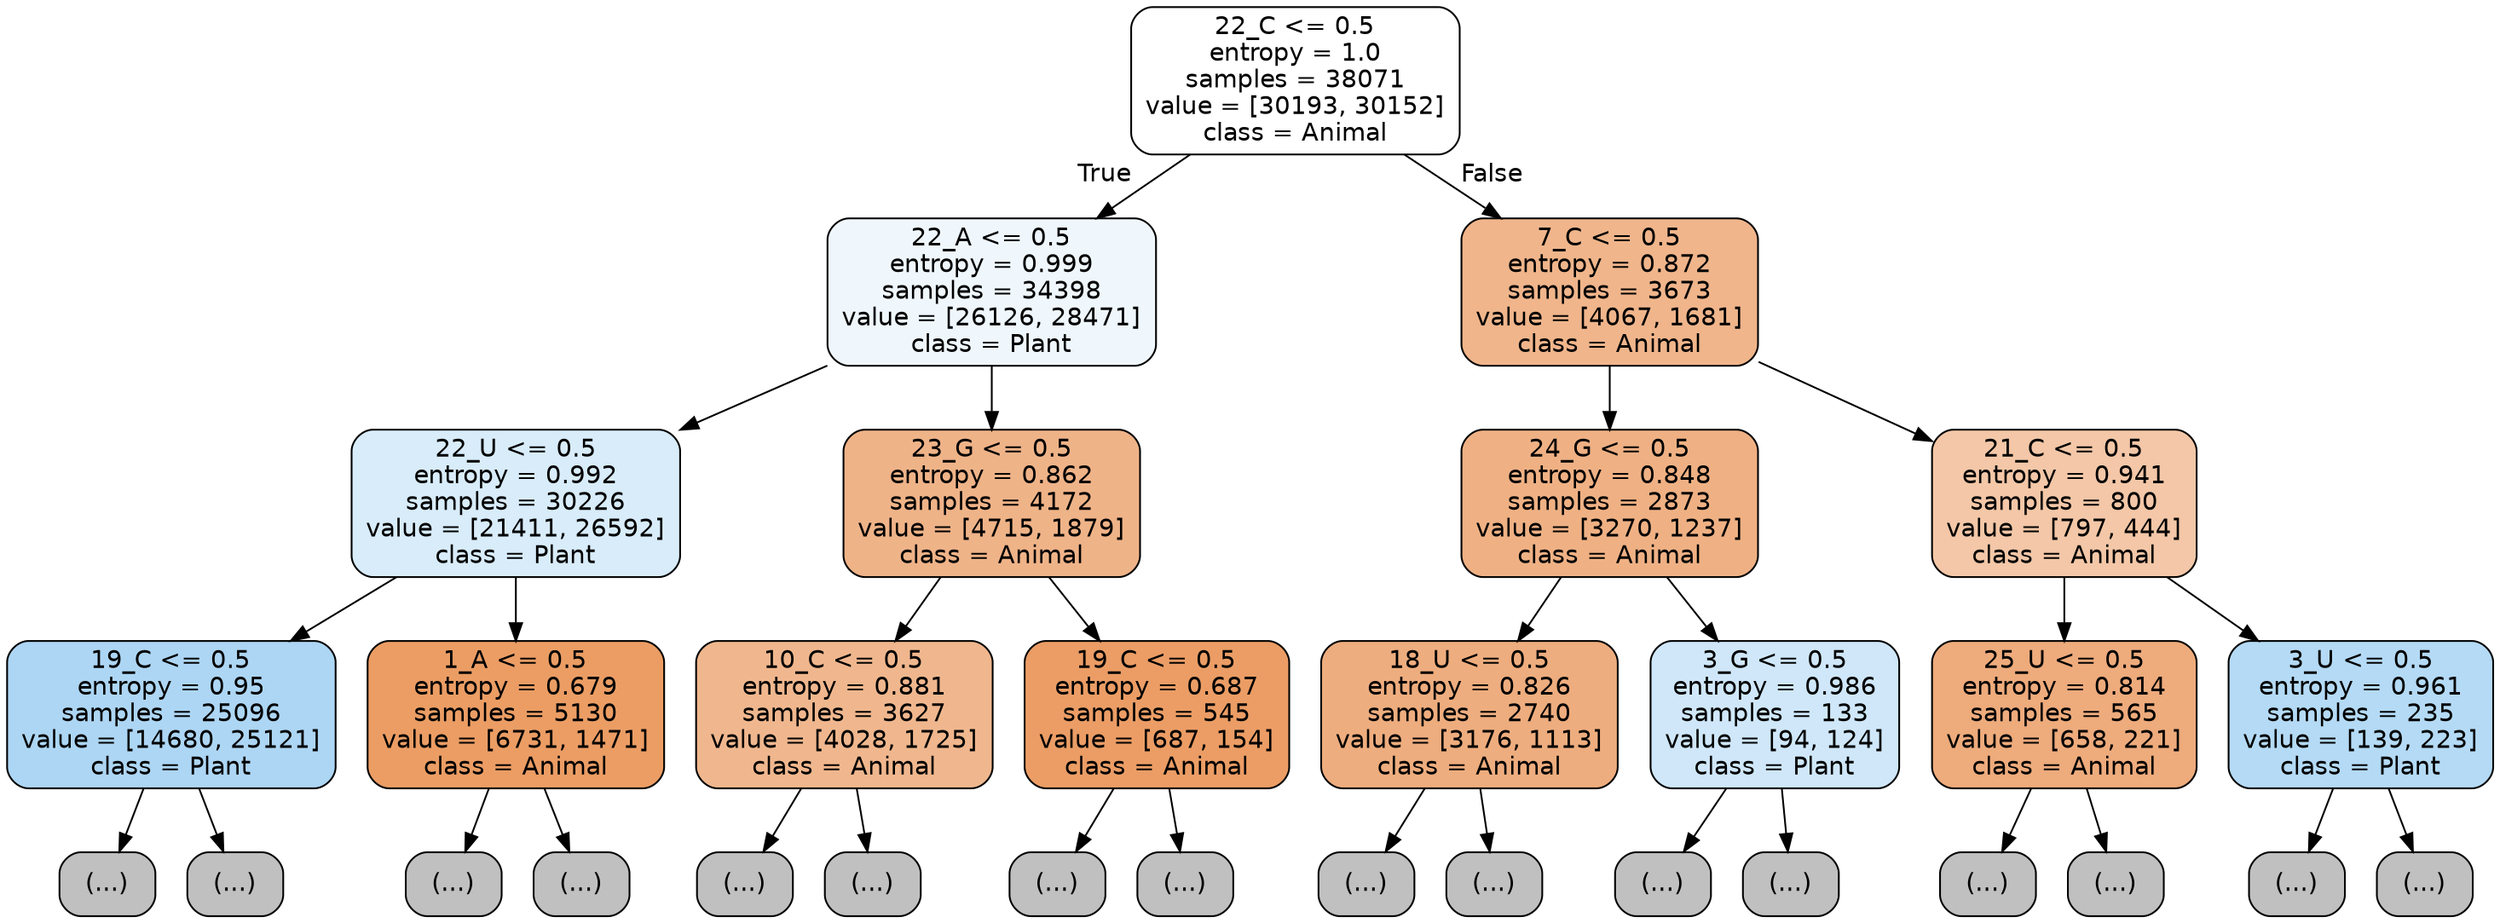 digraph Tree {
node [shape=box, style="filled, rounded", color="black", fontname="helvetica"] ;
edge [fontname="helvetica"] ;
0 [label="22_C <= 0.5\nentropy = 1.0\nsamples = 38071\nvalue = [30193, 30152]\nclass = Animal", fillcolor="#ffffff"] ;
1 [label="22_A <= 0.5\nentropy = 0.999\nsamples = 34398\nvalue = [26126, 28471]\nclass = Plant", fillcolor="#eff7fd"] ;
0 -> 1 [labeldistance=2.5, labelangle=45, headlabel="True"] ;
2 [label="22_U <= 0.5\nentropy = 0.992\nsamples = 30226\nvalue = [21411, 26592]\nclass = Plant", fillcolor="#d8ecfa"] ;
1 -> 2 ;
3 [label="19_C <= 0.5\nentropy = 0.95\nsamples = 25096\nvalue = [14680, 25121]\nclass = Plant", fillcolor="#add6f4"] ;
2 -> 3 ;
4 [label="(...)", fillcolor="#C0C0C0"] ;
3 -> 4 ;
8253 [label="(...)", fillcolor="#C0C0C0"] ;
3 -> 8253 ;
10768 [label="1_A <= 0.5\nentropy = 0.679\nsamples = 5130\nvalue = [6731, 1471]\nclass = Animal", fillcolor="#eb9d64"] ;
2 -> 10768 ;
10769 [label="(...)", fillcolor="#C0C0C0"] ;
10768 -> 10769 ;
12306 [label="(...)", fillcolor="#C0C0C0"] ;
10768 -> 12306 ;
12741 [label="23_G <= 0.5\nentropy = 0.862\nsamples = 4172\nvalue = [4715, 1879]\nclass = Animal", fillcolor="#efb388"] ;
1 -> 12741 ;
12742 [label="10_C <= 0.5\nentropy = 0.881\nsamples = 3627\nvalue = [4028, 1725]\nclass = Animal", fillcolor="#f0b78e"] ;
12741 -> 12742 ;
12743 [label="(...)", fillcolor="#C0C0C0"] ;
12742 -> 12743 ;
14082 [label="(...)", fillcolor="#C0C0C0"] ;
12742 -> 14082 ;
14487 [label="19_C <= 0.5\nentropy = 0.687\nsamples = 545\nvalue = [687, 154]\nclass = Animal", fillcolor="#eb9d65"] ;
12741 -> 14487 ;
14488 [label="(...)", fillcolor="#C0C0C0"] ;
14487 -> 14488 ;
14645 [label="(...)", fillcolor="#C0C0C0"] ;
14487 -> 14645 ;
14686 [label="7_C <= 0.5\nentropy = 0.872\nsamples = 3673\nvalue = [4067, 1681]\nclass = Animal", fillcolor="#f0b58b"] ;
0 -> 14686 [labeldistance=2.5, labelangle=-45, headlabel="False"] ;
14687 [label="24_G <= 0.5\nentropy = 0.848\nsamples = 2873\nvalue = [3270, 1237]\nclass = Animal", fillcolor="#efb184"] ;
14686 -> 14687 ;
14688 [label="18_U <= 0.5\nentropy = 0.826\nsamples = 2740\nvalue = [3176, 1113]\nclass = Animal", fillcolor="#eead7e"] ;
14687 -> 14688 ;
14689 [label="(...)", fillcolor="#C0C0C0"] ;
14688 -> 14689 ;
15660 [label="(...)", fillcolor="#C0C0C0"] ;
14688 -> 15660 ;
16003 [label="3_G <= 0.5\nentropy = 0.986\nsamples = 133\nvalue = [94, 124]\nclass = Plant", fillcolor="#cfe7f9"] ;
14687 -> 16003 ;
16004 [label="(...)", fillcolor="#C0C0C0"] ;
16003 -> 16004 ;
16065 [label="(...)", fillcolor="#C0C0C0"] ;
16003 -> 16065 ;
16088 [label="21_C <= 0.5\nentropy = 0.941\nsamples = 800\nvalue = [797, 444]\nclass = Animal", fillcolor="#f3c7a7"] ;
14686 -> 16088 ;
16089 [label="25_U <= 0.5\nentropy = 0.814\nsamples = 565\nvalue = [658, 221]\nclass = Animal", fillcolor="#eeab7c"] ;
16088 -> 16089 ;
16090 [label="(...)", fillcolor="#C0C0C0"] ;
16089 -> 16090 ;
16365 [label="(...)", fillcolor="#C0C0C0"] ;
16089 -> 16365 ;
16366 [label="3_U <= 0.5\nentropy = 0.961\nsamples = 235\nvalue = [139, 223]\nclass = Plant", fillcolor="#b4daf5"] ;
16088 -> 16366 ;
16367 [label="(...)", fillcolor="#C0C0C0"] ;
16366 -> 16367 ;
16428 [label="(...)", fillcolor="#C0C0C0"] ;
16366 -> 16428 ;
}